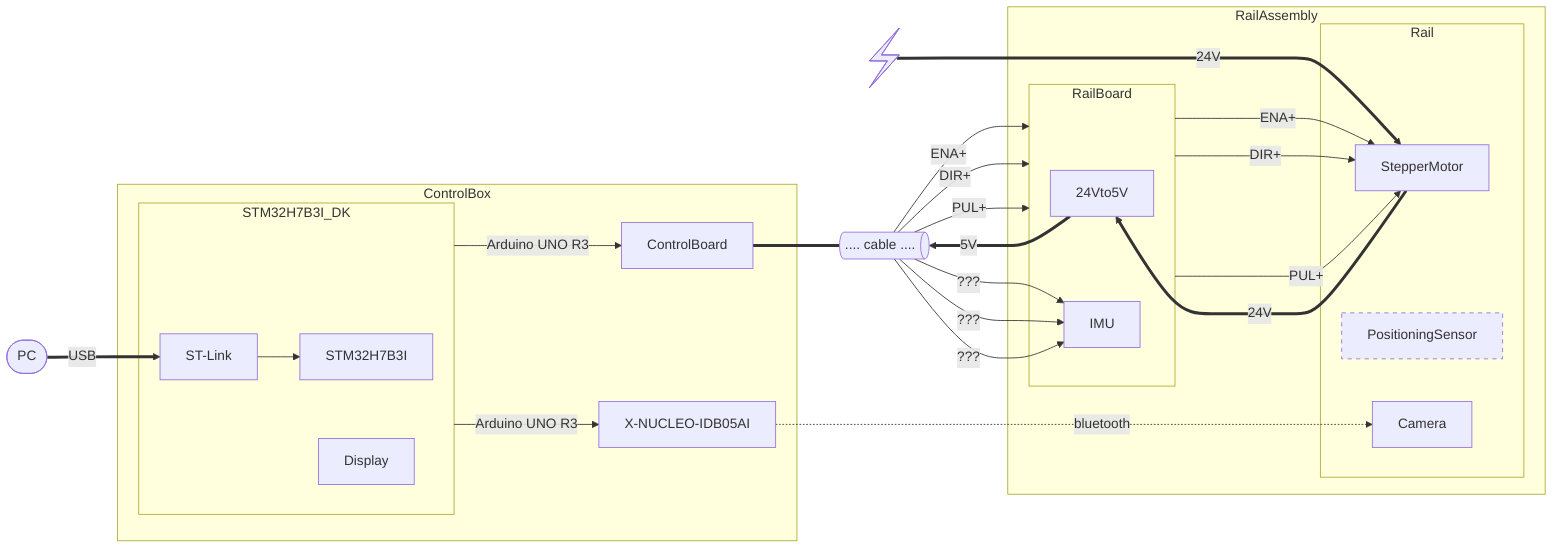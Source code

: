 ---
config:
---
flowchart LR;

  subgraph ControlBox
    direction LR 
    subgraph STM32H7B3I_DK
      STM32H7B3I
      ST-Link --> STM32H7B3I
      Display
    end
    STM32H7B3I_DK -->|Arduino UNO R3| X-NUCLEO-IDB05AI
    STM32H7B3I_DK -->|Arduino UNO R3| ControlBoard
  end

  PC([PC])
  PC ==>|USB| ST-Link

  subgraph RailAssembly
    subgraph RailBoard
      direction TB 
      24Vto5V
      IMU
    end
    subgraph Rail
      StepperMotor
      PositioningSensor
      Camera
    end

    StepperMotor ===>|24V| 24Vto5V
    RailBoard    -->|ENA+| StepperMotor
    RailBoard    -->|DIR+| StepperMotor
    RailBoard    -->|PUL+| StepperMotor
  end

  cable@{ shape: das, label: ".... cable ...." }

  ControlBoard === cable

  cable   -->|ENA+| RailBoard
  cable   -->|DIR+| RailBoard
  cable   -->|PUL+| RailBoard
  cable   -->|???| IMU
  cable   -->|???| IMU
  cable   -->|???| IMU
  24Vto5V ==>|5V| cable

  24V@{ shape: bolt }
  24V ====>|24V| StepperMotor
  X-NUCLEO-IDB05AI-. bluetooth .->Camera

  style PositioningSensor stroke-dasharray: 5 5